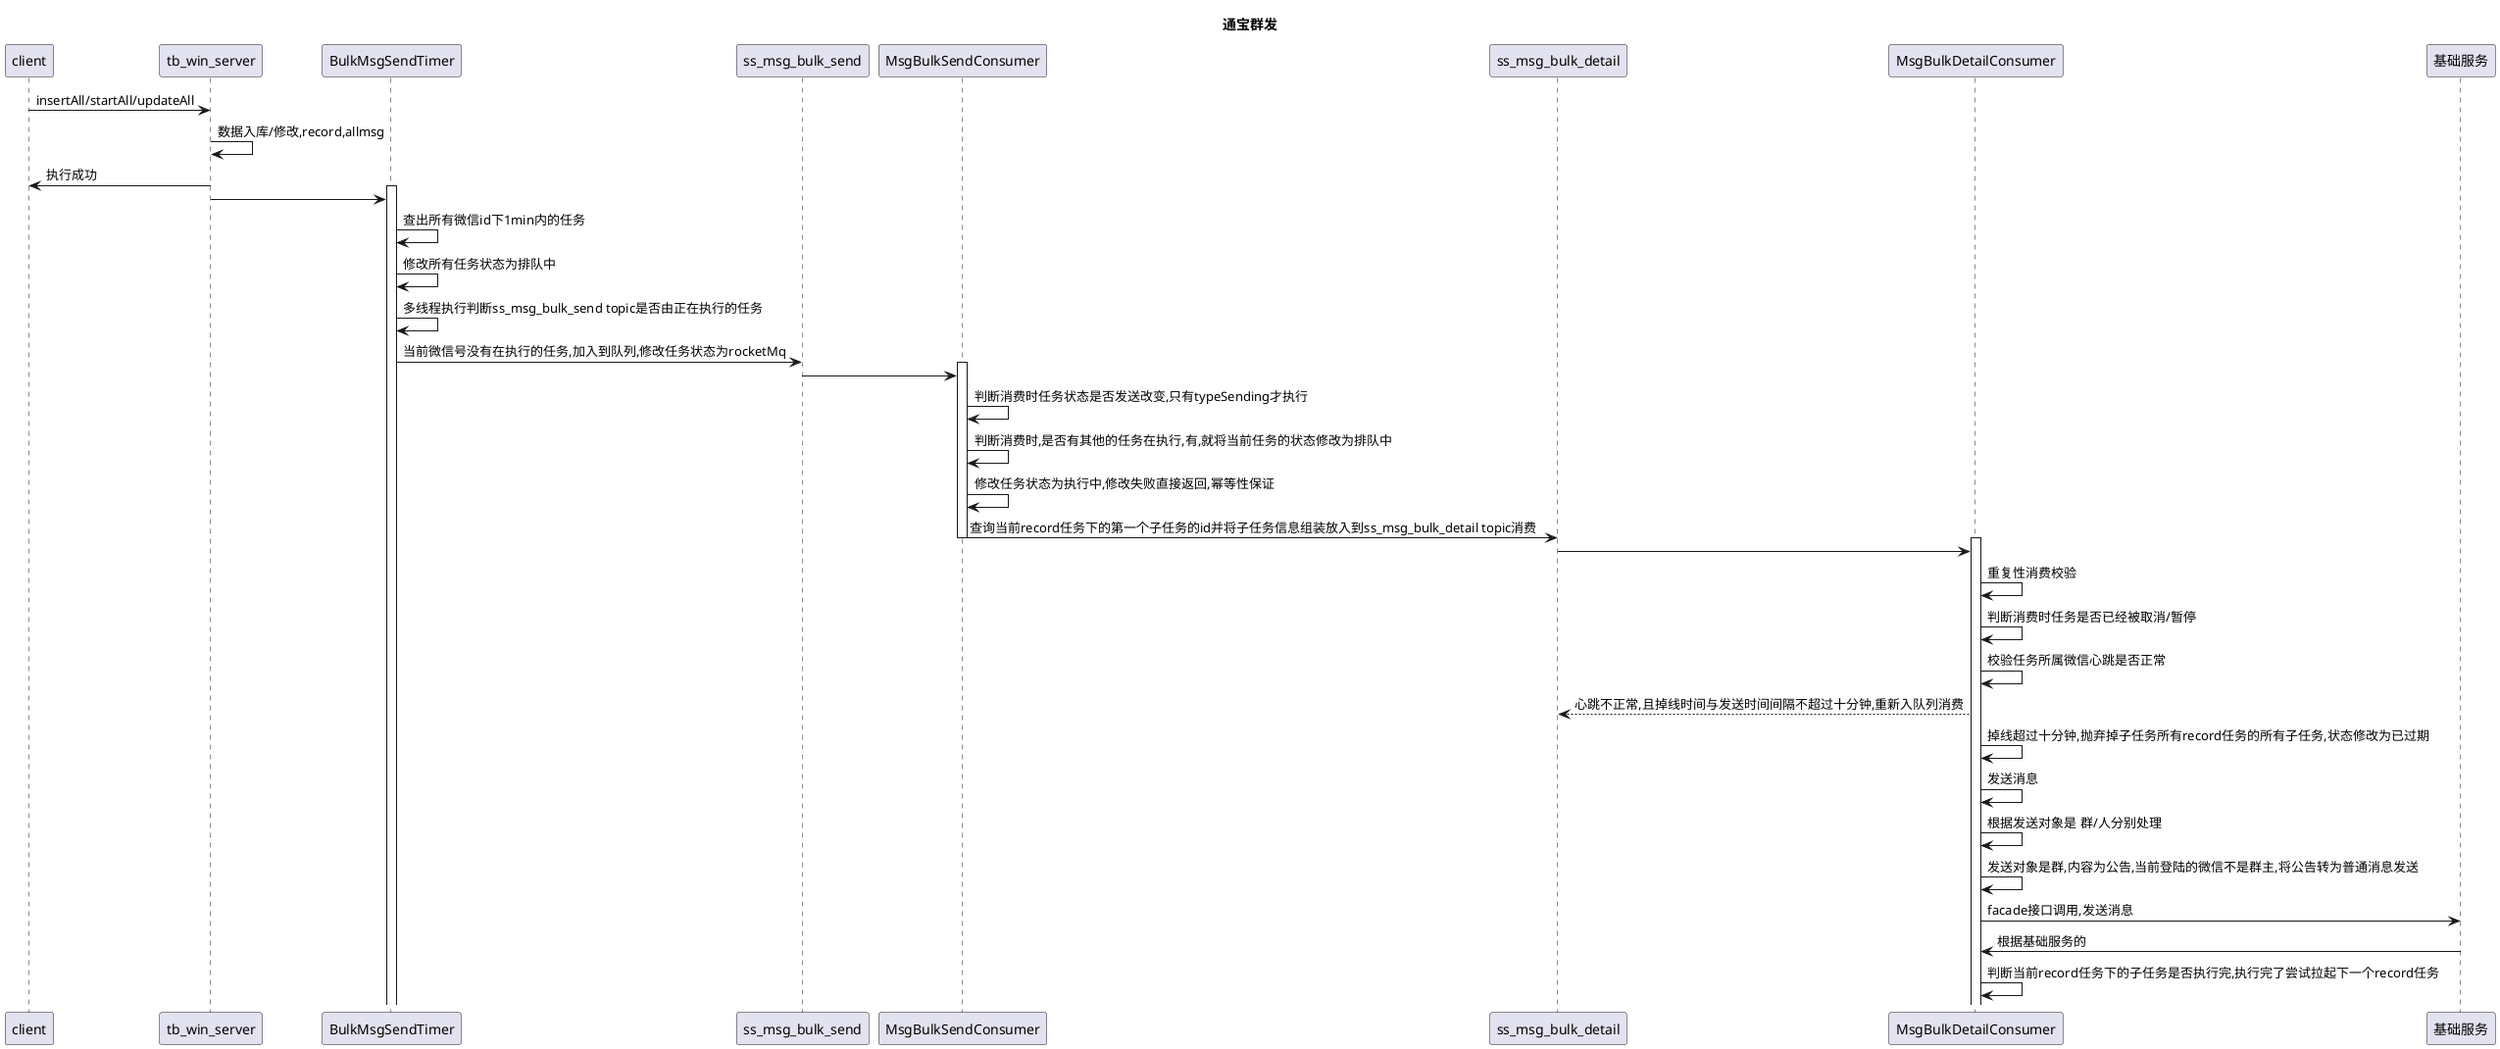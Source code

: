 @startuml
title: 通宝群发
client -> tb_win_server: insertAll/startAll/updateAll
tb_win_server -> tb_win_server: 数据入库/修改,record,allmsg
tb_win_server -> client: 执行成功
activate BulkMsgSendTimer
tb_win_server -> BulkMsgSendTimer
BulkMsgSendTimer -> BulkMsgSendTimer: 查出所有微信id下1min内的任务
BulkMsgSendTimer -> BulkMsgSendTimer: 修改所有任务状态为排队中
BulkMsgSendTimer -> BulkMsgSendTimer: 多线程执行判断ss_msg_bulk_send topic是否由正在执行的任务
BulkMsgSendTimer -> ss_msg_bulk_send: 当前微信号没有在执行的任务,加入到队列,修改任务状态为rocketMq

activate MsgBulkSendConsumer
ss_msg_bulk_send -> MsgBulkSendConsumer
MsgBulkSendConsumer -> MsgBulkSendConsumer: 判断消费时任务状态是否发送改变,只有typeSending才执行
MsgBulkSendConsumer -> MsgBulkSendConsumer: 判断消费时,是否有其他的任务在执行,有,就将当前任务的状态修改为排队中
MsgBulkSendConsumer -> MsgBulkSendConsumer: 修改任务状态为执行中,修改失败直接返回,幂等性保证
MsgBulkSendConsumer -> ss_msg_bulk_detail: 查询当前record任务下的第一个子任务的id并将子任务信息组装放入到ss_msg_bulk_detail topic消费
deactivate MsgBulkSendConsumer
activate MsgBulkDetailConsumer
ss_msg_bulk_detail -> MsgBulkDetailConsumer
MsgBulkDetailConsumer -> MsgBulkDetailConsumer: 重复性消费校验
MsgBulkDetailConsumer -> MsgBulkDetailConsumer: 判断消费时任务是否已经被取消/暂停
MsgBulkDetailConsumer -> MsgBulkDetailConsumer: 校验任务所属微信心跳是否正常
MsgBulkDetailConsumer --> ss_msg_bulk_detail: 心跳不正常,且掉线时间与发送时间间隔不超过十分钟,重新入队列消费
MsgBulkDetailConsumer -> MsgBulkDetailConsumer: 掉线超过十分钟,抛弃掉子任务所有record任务的所有子任务,状态修改为已过期
MsgBulkDetailConsumer -> MsgBulkDetailConsumer: 发送消息
MsgBulkDetailConsumer -> MsgBulkDetailConsumer: 根据发送对象是 群/人分别处理
MsgBulkDetailConsumer -> MsgBulkDetailConsumer: 发送对象是群,内容为公告,当前登陆的微信不是群主,将公告转为普通消息发送
MsgBulkDetailConsumer -> 基础服务: facade接口调用,发送消息
基础服务 -> MsgBulkDetailConsumer: 根据基础服务的
MsgBulkDetailConsumer -> MsgBulkDetailConsumer: 判断当前record任务下的子任务是否执行完,执行完了尝试拉起下一个record任务





@enduml